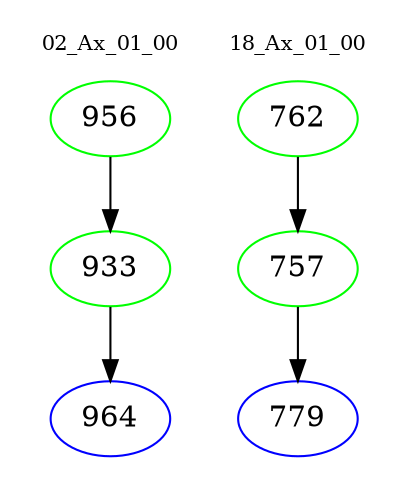 digraph{
subgraph cluster_0 {
color = white
label = "02_Ax_01_00";
fontsize=10;
T0_956 [label="956", color="green"]
T0_956 -> T0_933 [color="black"]
T0_933 [label="933", color="green"]
T0_933 -> T0_964 [color="black"]
T0_964 [label="964", color="blue"]
}
subgraph cluster_1 {
color = white
label = "18_Ax_01_00";
fontsize=10;
T1_762 [label="762", color="green"]
T1_762 -> T1_757 [color="black"]
T1_757 [label="757", color="green"]
T1_757 -> T1_779 [color="black"]
T1_779 [label="779", color="blue"]
}
}
